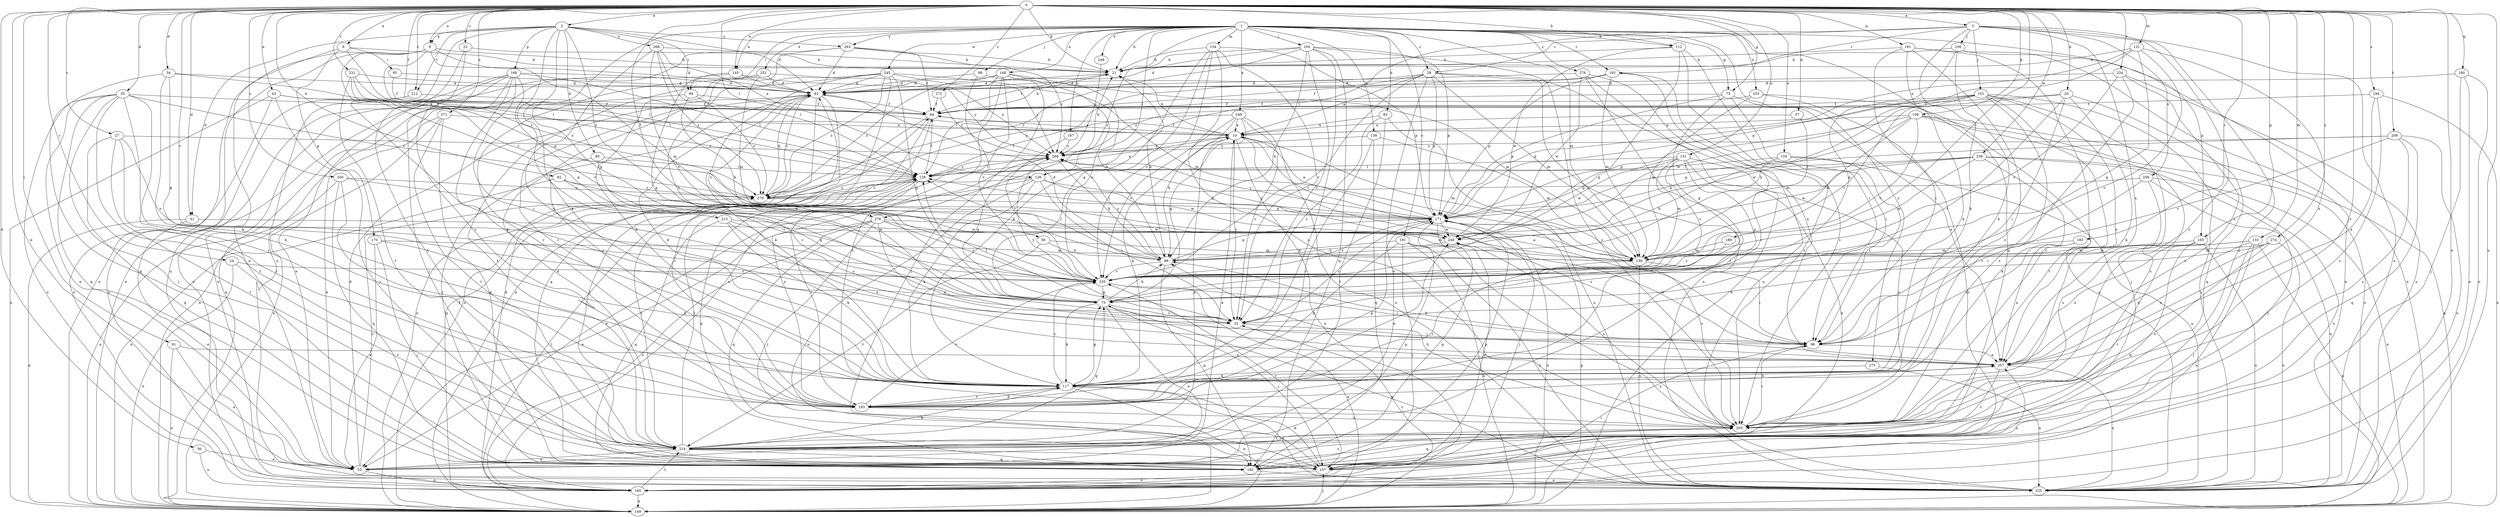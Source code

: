 strict digraph  {
0;
1;
2;
3;
6;
9;
10;
20;
21;
22;
24;
27;
28;
32;
34;
35;
36;
37;
41;
42;
43;
53;
58;
64;
73;
75;
82;
83;
85;
86;
91;
94;
95;
96;
99;
100;
101;
106;
107;
108;
112;
117;
126;
128;
131;
133;
134;
138;
139;
145;
148;
149;
151;
155;
160;
165;
167;
169;
170;
171;
180;
181;
182;
183;
189;
191;
192;
193;
194;
200;
203;
209;
212;
213;
214;
225;
231;
234;
235;
238;
245;
246;
248;
249;
251;
253;
256;
257;
263;
268;
269;
271;
272;
274;
275;
276;
278;
279;
0 -> 2  [label=a];
0 -> 3  [label=a];
0 -> 6  [label=a];
0 -> 9  [label=a];
0 -> 20  [label=b];
0 -> 21  [label=b];
0 -> 22  [label=c];
0 -> 24  [label=c];
0 -> 27  [label=c];
0 -> 34  [label=d];
0 -> 35  [label=d];
0 -> 36  [label=d];
0 -> 37  [label=d];
0 -> 41  [label=d];
0 -> 43  [label=e];
0 -> 53  [label=e];
0 -> 58  [label=f];
0 -> 64  [label=f];
0 -> 73  [label=g];
0 -> 82  [label=h];
0 -> 91  [label=i];
0 -> 108  [label=k];
0 -> 112  [label=k];
0 -> 126  [label=l];
0 -> 131  [label=m];
0 -> 133  [label=m];
0 -> 145  [label=n];
0 -> 151  [label=o];
0 -> 155  [label=o];
0 -> 160  [label=o];
0 -> 165  [label=p];
0 -> 180  [label=q];
0 -> 181  [label=q];
0 -> 183  [label=r];
0 -> 189  [label=r];
0 -> 194  [label=s];
0 -> 200  [label=s];
0 -> 203  [label=s];
0 -> 209  [label=t];
0 -> 212  [label=t];
0 -> 225  [label=u];
0 -> 231  [label=v];
0 -> 234  [label=v];
0 -> 235  [label=v];
0 -> 238  [label=w];
0 -> 271  [label=z];
0 -> 272  [label=z];
0 -> 274  [label=z];
1 -> 21  [label=b];
1 -> 28  [label=c];
1 -> 73  [label=g];
1 -> 83  [label=h];
1 -> 94  [label=i];
1 -> 99  [label=j];
1 -> 100  [label=j];
1 -> 112  [label=k];
1 -> 117  [label=k];
1 -> 126  [label=l];
1 -> 134  [label=m];
1 -> 138  [label=m];
1 -> 139  [label=m];
1 -> 145  [label=n];
1 -> 148  [label=n];
1 -> 165  [label=p];
1 -> 167  [label=p];
1 -> 182  [label=q];
1 -> 191  [label=r];
1 -> 192  [label=r];
1 -> 245  [label=w];
1 -> 248  [label=x];
1 -> 249  [label=x];
1 -> 251  [label=x];
1 -> 253  [label=x];
1 -> 263  [label=y];
1 -> 275  [label=z];
1 -> 276  [label=z];
1 -> 278  [label=z];
2 -> 9  [label=a];
2 -> 41  [label=d];
2 -> 42  [label=d];
2 -> 75  [label=g];
2 -> 85  [label=h];
2 -> 94  [label=i];
2 -> 169  [label=p];
2 -> 212  [label=t];
2 -> 213  [label=t];
2 -> 225  [label=u];
2 -> 263  [label=y];
2 -> 268  [label=y];
2 -> 278  [label=z];
3 -> 28  [label=c];
3 -> 101  [label=j];
3 -> 106  [label=j];
3 -> 107  [label=j];
3 -> 117  [label=k];
3 -> 126  [label=l];
3 -> 192  [label=r];
3 -> 203  [label=s];
3 -> 225  [label=u];
3 -> 256  [label=x];
3 -> 257  [label=x];
6 -> 21  [label=b];
6 -> 53  [label=e];
6 -> 95  [label=i];
6 -> 128  [label=l];
6 -> 170  [label=p];
9 -> 21  [label=b];
9 -> 42  [label=d];
9 -> 75  [label=g];
9 -> 128  [label=l];
9 -> 139  [label=m];
9 -> 149  [label=n];
9 -> 225  [label=u];
10 -> 21  [label=b];
10 -> 32  [label=c];
10 -> 64  [label=f];
10 -> 117  [label=k];
10 -> 139  [label=m];
10 -> 149  [label=n];
10 -> 203  [label=s];
10 -> 269  [label=y];
20 -> 32  [label=c];
20 -> 64  [label=f];
20 -> 96  [label=i];
20 -> 117  [label=k];
20 -> 182  [label=q];
20 -> 269  [label=y];
21 -> 42  [label=d];
21 -> 64  [label=f];
22 -> 21  [label=b];
22 -> 193  [label=r];
22 -> 214  [label=t];
24 -> 149  [label=n];
24 -> 214  [label=t];
24 -> 235  [label=v];
27 -> 182  [label=q];
27 -> 193  [label=r];
27 -> 214  [label=t];
27 -> 235  [label=v];
27 -> 269  [label=y];
28 -> 10  [label=a];
28 -> 42  [label=d];
28 -> 53  [label=e];
28 -> 139  [label=m];
28 -> 171  [label=p];
28 -> 225  [label=u];
28 -> 235  [label=v];
28 -> 257  [label=x];
28 -> 279  [label=z];
32 -> 96  [label=i];
32 -> 128  [label=l];
32 -> 269  [label=y];
34 -> 10  [label=a];
34 -> 42  [label=d];
34 -> 75  [label=g];
34 -> 117  [label=k];
34 -> 182  [label=q];
35 -> 53  [label=e];
35 -> 64  [label=f];
35 -> 107  [label=j];
35 -> 117  [label=k];
35 -> 182  [label=q];
35 -> 193  [label=r];
35 -> 214  [label=t];
35 -> 225  [label=u];
35 -> 279  [label=z];
36 -> 53  [label=e];
36 -> 160  [label=o];
37 -> 10  [label=a];
37 -> 139  [label=m];
41 -> 53  [label=e];
41 -> 149  [label=n];
41 -> 246  [label=w];
42 -> 64  [label=f];
42 -> 117  [label=k];
42 -> 149  [label=n];
42 -> 182  [label=q];
42 -> 193  [label=r];
42 -> 279  [label=z];
43 -> 64  [label=f];
43 -> 107  [label=j];
43 -> 149  [label=n];
43 -> 160  [label=o];
43 -> 279  [label=z];
53 -> 10  [label=a];
53 -> 42  [label=d];
53 -> 160  [label=o];
53 -> 171  [label=p];
53 -> 203  [label=s];
53 -> 279  [label=z];
58 -> 86  [label=h];
58 -> 139  [label=m];
58 -> 214  [label=t];
64 -> 10  [label=a];
64 -> 21  [label=b];
64 -> 107  [label=j];
64 -> 149  [label=n];
64 -> 193  [label=r];
73 -> 64  [label=f];
73 -> 75  [label=g];
73 -> 96  [label=i];
73 -> 171  [label=p];
73 -> 257  [label=x];
75 -> 32  [label=c];
75 -> 53  [label=e];
75 -> 86  [label=h];
75 -> 107  [label=j];
75 -> 117  [label=k];
82 -> 75  [label=g];
82 -> 149  [label=n];
82 -> 246  [label=w];
82 -> 279  [label=z];
83 -> 10  [label=a];
83 -> 32  [label=c];
83 -> 214  [label=t];
83 -> 225  [label=u];
85 -> 32  [label=c];
85 -> 128  [label=l];
85 -> 182  [label=q];
86 -> 21  [label=b];
86 -> 42  [label=d];
86 -> 128  [label=l];
86 -> 171  [label=p];
86 -> 182  [label=q];
86 -> 235  [label=v];
86 -> 269  [label=y];
91 -> 53  [label=e];
91 -> 149  [label=n];
91 -> 257  [label=x];
94 -> 64  [label=f];
94 -> 86  [label=h];
94 -> 149  [label=n];
94 -> 279  [label=z];
95 -> 42  [label=d];
95 -> 64  [label=f];
96 -> 10  [label=a];
96 -> 246  [label=w];
96 -> 257  [label=x];
99 -> 42  [label=d];
99 -> 139  [label=m];
99 -> 235  [label=v];
100 -> 21  [label=b];
100 -> 32  [label=c];
100 -> 42  [label=d];
100 -> 86  [label=h];
100 -> 171  [label=p];
100 -> 182  [label=q];
100 -> 193  [label=r];
100 -> 203  [label=s];
100 -> 279  [label=z];
101 -> 64  [label=f];
101 -> 86  [label=h];
101 -> 107  [label=j];
101 -> 171  [label=p];
101 -> 203  [label=s];
101 -> 214  [label=t];
101 -> 225  [label=u];
101 -> 235  [label=v];
101 -> 246  [label=w];
101 -> 257  [label=x];
106 -> 21  [label=b];
106 -> 75  [label=g];
106 -> 117  [label=k];
106 -> 149  [label=n];
107 -> 117  [label=k];
107 -> 160  [label=o];
107 -> 235  [label=v];
107 -> 246  [label=w];
108 -> 10  [label=a];
108 -> 139  [label=m];
108 -> 149  [label=n];
108 -> 171  [label=p];
108 -> 203  [label=s];
108 -> 225  [label=u];
108 -> 235  [label=v];
108 -> 246  [label=w];
112 -> 21  [label=b];
112 -> 75  [label=g];
112 -> 96  [label=i];
112 -> 203  [label=s];
112 -> 246  [label=w];
117 -> 42  [label=d];
117 -> 75  [label=g];
117 -> 149  [label=n];
117 -> 193  [label=r];
117 -> 225  [label=u];
117 -> 235  [label=v];
126 -> 32  [label=c];
126 -> 53  [label=e];
126 -> 117  [label=k];
126 -> 149  [label=n];
126 -> 171  [label=p];
126 -> 246  [label=w];
126 -> 279  [label=z];
128 -> 10  [label=a];
128 -> 64  [label=f];
128 -> 182  [label=q];
128 -> 193  [label=r];
128 -> 214  [label=t];
128 -> 269  [label=y];
128 -> 279  [label=z];
131 -> 10  [label=a];
131 -> 21  [label=b];
131 -> 32  [label=c];
131 -> 75  [label=g];
131 -> 171  [label=p];
131 -> 257  [label=x];
133 -> 107  [label=j];
133 -> 139  [label=m];
133 -> 149  [label=n];
133 -> 160  [label=o];
133 -> 235  [label=v];
133 -> 257  [label=x];
134 -> 21  [label=b];
134 -> 32  [label=c];
134 -> 75  [label=g];
134 -> 117  [label=k];
134 -> 171  [label=p];
134 -> 203  [label=s];
134 -> 235  [label=v];
138 -> 139  [label=m];
138 -> 182  [label=q];
138 -> 193  [label=r];
138 -> 269  [label=y];
139 -> 96  [label=i];
139 -> 193  [label=r];
139 -> 225  [label=u];
145 -> 42  [label=d];
145 -> 75  [label=g];
145 -> 149  [label=n];
145 -> 269  [label=y];
148 -> 42  [label=d];
148 -> 86  [label=h];
148 -> 107  [label=j];
148 -> 128  [label=l];
148 -> 160  [label=o];
148 -> 203  [label=s];
148 -> 235  [label=v];
148 -> 279  [label=z];
149 -> 107  [label=j];
149 -> 128  [label=l];
149 -> 171  [label=p];
151 -> 53  [label=e];
151 -> 75  [label=g];
151 -> 128  [label=l];
151 -> 139  [label=m];
151 -> 171  [label=p];
151 -> 203  [label=s];
151 -> 235  [label=v];
151 -> 246  [label=w];
155 -> 86  [label=h];
155 -> 96  [label=i];
155 -> 128  [label=l];
155 -> 225  [label=u];
160 -> 32  [label=c];
160 -> 42  [label=d];
160 -> 64  [label=f];
160 -> 96  [label=i];
160 -> 149  [label=n];
160 -> 214  [label=t];
160 -> 257  [label=x];
165 -> 139  [label=m];
165 -> 182  [label=q];
165 -> 214  [label=t];
165 -> 225  [label=u];
165 -> 257  [label=x];
167 -> 235  [label=v];
167 -> 269  [label=y];
169 -> 42  [label=d];
169 -> 53  [label=e];
169 -> 96  [label=i];
169 -> 107  [label=j];
169 -> 117  [label=k];
169 -> 128  [label=l];
169 -> 160  [label=o];
169 -> 225  [label=u];
169 -> 235  [label=v];
170 -> 53  [label=e];
170 -> 107  [label=j];
170 -> 117  [label=k];
170 -> 139  [label=m];
171 -> 10  [label=a];
171 -> 32  [label=c];
171 -> 107  [label=j];
171 -> 128  [label=l];
171 -> 149  [label=n];
171 -> 182  [label=q];
171 -> 203  [label=s];
171 -> 235  [label=v];
171 -> 246  [label=w];
171 -> 269  [label=y];
180 -> 42  [label=d];
180 -> 107  [label=j];
180 -> 160  [label=o];
180 -> 225  [label=u];
181 -> 21  [label=b];
181 -> 96  [label=i];
181 -> 117  [label=k];
181 -> 149  [label=n];
181 -> 203  [label=s];
181 -> 214  [label=t];
182 -> 171  [label=p];
182 -> 225  [label=u];
183 -> 96  [label=i];
183 -> 139  [label=m];
183 -> 257  [label=x];
189 -> 139  [label=m];
189 -> 235  [label=v];
191 -> 86  [label=h];
191 -> 107  [label=j];
191 -> 117  [label=k];
191 -> 149  [label=n];
191 -> 203  [label=s];
191 -> 225  [label=u];
192 -> 42  [label=d];
192 -> 64  [label=f];
192 -> 139  [label=m];
192 -> 171  [label=p];
192 -> 193  [label=r];
192 -> 203  [label=s];
193 -> 117  [label=k];
193 -> 171  [label=p];
193 -> 203  [label=s];
193 -> 235  [label=v];
193 -> 246  [label=w];
193 -> 257  [label=x];
193 -> 269  [label=y];
194 -> 64  [label=f];
194 -> 149  [label=n];
194 -> 203  [label=s];
194 -> 257  [label=x];
200 -> 149  [label=n];
200 -> 182  [label=q];
200 -> 193  [label=r];
200 -> 235  [label=v];
200 -> 279  [label=z];
203 -> 86  [label=h];
203 -> 96  [label=i];
203 -> 182  [label=q];
203 -> 214  [label=t];
209 -> 171  [label=p];
209 -> 182  [label=q];
209 -> 203  [label=s];
209 -> 225  [label=u];
209 -> 235  [label=v];
209 -> 269  [label=y];
212 -> 32  [label=c];
212 -> 64  [label=f];
212 -> 160  [label=o];
213 -> 32  [label=c];
213 -> 117  [label=k];
213 -> 182  [label=q];
213 -> 246  [label=w];
213 -> 257  [label=x];
214 -> 10  [label=a];
214 -> 42  [label=d];
214 -> 53  [label=e];
214 -> 75  [label=g];
214 -> 107  [label=j];
214 -> 117  [label=k];
214 -> 128  [label=l];
214 -> 182  [label=q];
225 -> 75  [label=g];
231 -> 42  [label=d];
231 -> 128  [label=l];
231 -> 171  [label=p];
231 -> 214  [label=t];
231 -> 279  [label=z];
234 -> 42  [label=d];
234 -> 96  [label=i];
234 -> 225  [label=u];
234 -> 235  [label=v];
234 -> 257  [label=x];
235 -> 75  [label=g];
235 -> 96  [label=i];
235 -> 149  [label=n];
238 -> 107  [label=j];
238 -> 117  [label=k];
238 -> 128  [label=l];
238 -> 139  [label=m];
238 -> 160  [label=o];
238 -> 171  [label=p];
238 -> 246  [label=w];
245 -> 42  [label=d];
245 -> 75  [label=g];
245 -> 139  [label=m];
245 -> 149  [label=n];
245 -> 193  [label=r];
245 -> 214  [label=t];
245 -> 235  [label=v];
245 -> 269  [label=y];
245 -> 279  [label=z];
246 -> 86  [label=h];
246 -> 203  [label=s];
246 -> 269  [label=y];
248 -> 269  [label=y];
249 -> 10  [label=a];
249 -> 32  [label=c];
249 -> 75  [label=g];
249 -> 86  [label=h];
249 -> 128  [label=l];
249 -> 225  [label=u];
249 -> 235  [label=v];
251 -> 42  [label=d];
251 -> 117  [label=k];
251 -> 139  [label=m];
251 -> 193  [label=r];
251 -> 269  [label=y];
253 -> 64  [label=f];
253 -> 139  [label=m];
253 -> 160  [label=o];
253 -> 225  [label=u];
256 -> 96  [label=i];
256 -> 149  [label=n];
256 -> 203  [label=s];
256 -> 225  [label=u];
256 -> 279  [label=z];
257 -> 86  [label=h];
257 -> 117  [label=k];
257 -> 214  [label=t];
257 -> 225  [label=u];
263 -> 21  [label=b];
263 -> 32  [label=c];
263 -> 42  [label=d];
263 -> 64  [label=f];
263 -> 149  [label=n];
263 -> 269  [label=y];
268 -> 10  [label=a];
268 -> 21  [label=b];
268 -> 128  [label=l];
268 -> 235  [label=v];
268 -> 257  [label=x];
268 -> 279  [label=z];
269 -> 21  [label=b];
269 -> 75  [label=g];
269 -> 86  [label=h];
269 -> 128  [label=l];
271 -> 10  [label=a];
271 -> 53  [label=e];
271 -> 149  [label=n];
271 -> 182  [label=q];
271 -> 214  [label=t];
272 -> 64  [label=f];
272 -> 269  [label=y];
274 -> 139  [label=m];
274 -> 203  [label=s];
274 -> 225  [label=u];
274 -> 235  [label=v];
274 -> 257  [label=x];
275 -> 117  [label=k];
275 -> 225  [label=u];
276 -> 42  [label=d];
276 -> 149  [label=n];
276 -> 214  [label=t];
276 -> 225  [label=u];
276 -> 246  [label=w];
278 -> 53  [label=e];
278 -> 107  [label=j];
278 -> 139  [label=m];
278 -> 160  [label=o];
278 -> 182  [label=q];
278 -> 235  [label=v];
278 -> 246  [label=w];
278 -> 257  [label=x];
279 -> 42  [label=d];
279 -> 128  [label=l];
279 -> 171  [label=p];
}
